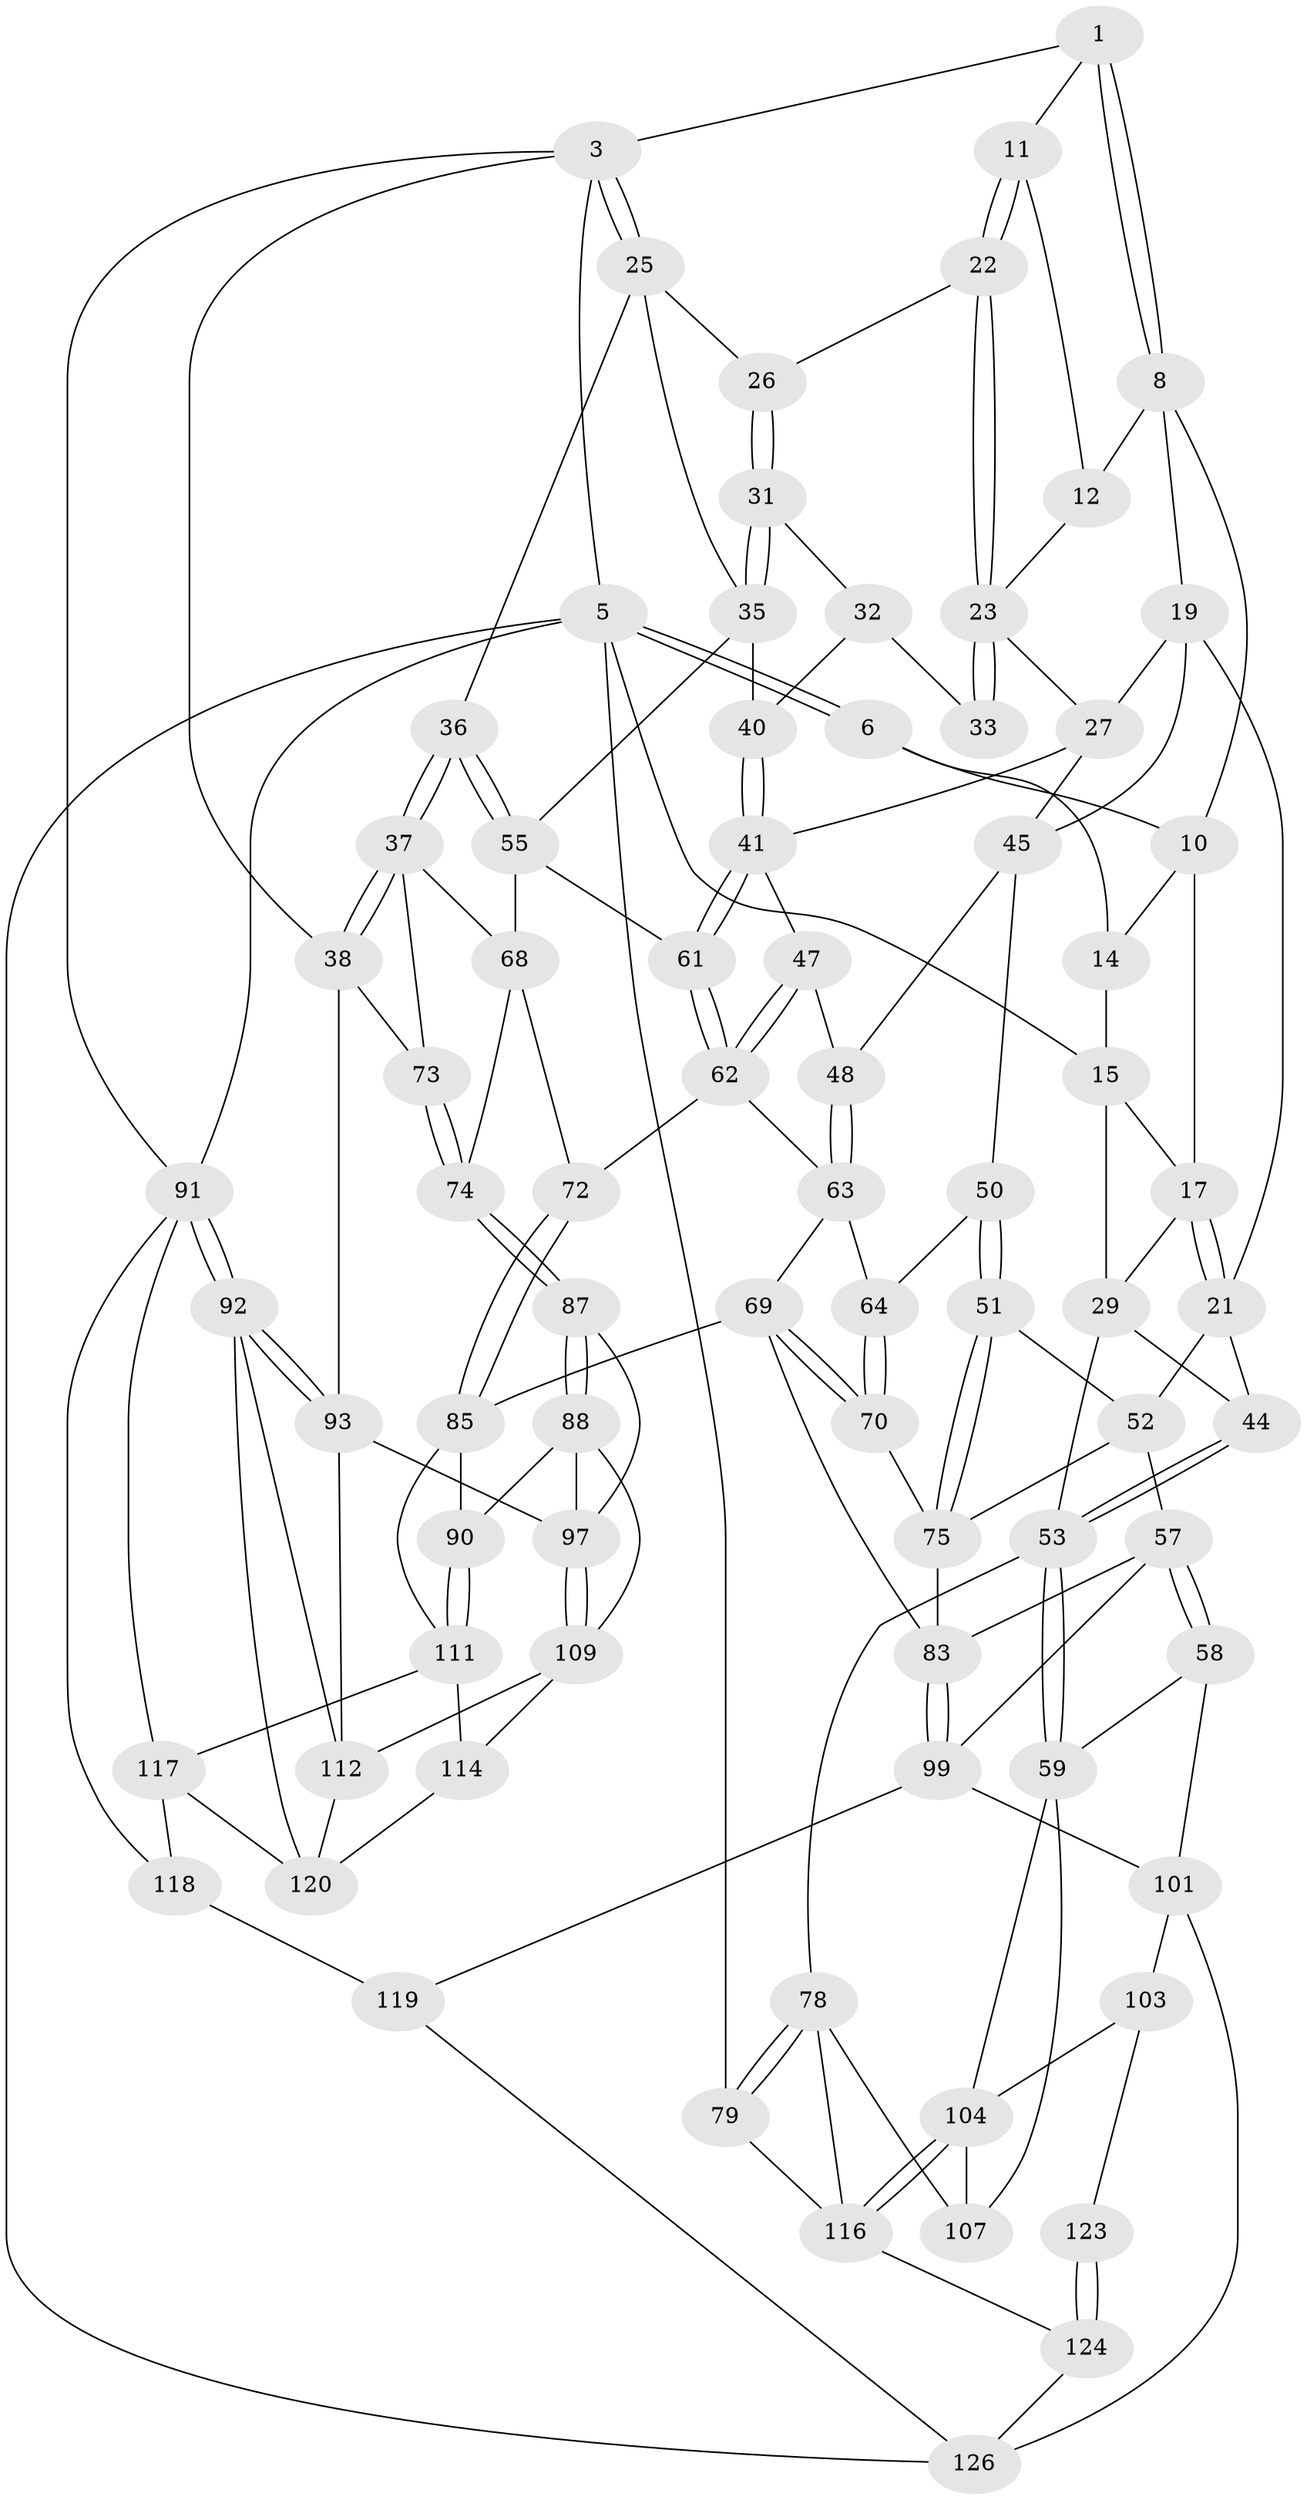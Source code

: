 // Generated by graph-tools (version 1.1) at 2025/52/02/27/25 19:52:42]
// undirected, 79 vertices, 178 edges
graph export_dot {
graph [start="1"]
  node [color=gray90,style=filled];
  1 [pos="+0.5332050020649796+0",super="+2"];
  3 [pos="+1+0",super="+4"];
  5 [pos="+0+0",super="+80"];
  6 [pos="+0+0",super="+7"];
  8 [pos="+0.4603532923330341+0.14659722844632228",super="+9"];
  10 [pos="+0.3229262155886102+0.03862839889255312",super="+13"];
  11 [pos="+0.6667913365615148+0.05648311431584485"];
  12 [pos="+0.5632027843368739+0.11761943844639695"];
  14 [pos="+0.19400556635643484+0.0490800577476121"];
  15 [pos="+0.14892429473992105+0.09122231994894445",super="+16"];
  17 [pos="+0.24474660592725442+0.19933176469696393",super="+18"];
  19 [pos="+0.4452087824892981+0.20822722945764888",super="+20"];
  21 [pos="+0.2577836747829041+0.22970952020813085",super="+43"];
  22 [pos="+0.6902866251323051+0.10972436330833137"];
  23 [pos="+0.6298692173597481+0.2340117065248796",super="+24"];
  25 [pos="+0.8341655885756621+0.175267011973996",super="+34"];
  26 [pos="+0.7493671022610249+0.1601879868793605"];
  27 [pos="+0.5603945949407352+0.25749667315617314",super="+28"];
  29 [pos="+0.03170395297725572+0.21387735026259083",super="+30"];
  31 [pos="+0.7372327079827693+0.2726420913462741"];
  32 [pos="+0.7352152864944956+0.2728457790053636",super="+39"];
  33 [pos="+0.6546099306196049+0.2694663320344015"];
  35 [pos="+0.7605157781932635+0.3076011411239159",super="+49"];
  36 [pos="+1+0.3400886620317195"];
  37 [pos="+1+0.35509146819595566",super="+67"];
  38 [pos="+1+0.38034444380609306",super="+77"];
  40 [pos="+0.64506612929261+0.3462175988067212"];
  41 [pos="+0.6331821510454174+0.3642945306666687",super="+42"];
  44 [pos="+0.1629760731184217+0.3079796201178474"];
  45 [pos="+0.4727294182962723+0.34234302134615857",super="+46"];
  47 [pos="+0.527653402306373+0.35237448835141405"];
  48 [pos="+0.5104817973160272+0.35868471078291314"];
  50 [pos="+0.36450444757341094+0.42397849652063757"];
  51 [pos="+0.3473050404926433+0.43827221581337"];
  52 [pos="+0.24494294658493607+0.45110205803477466",super="+56"];
  53 [pos="+0+0.500231928495741",super="+54"];
  55 [pos="+0.7791233260759874+0.35051792696864875",super="+60"];
  57 [pos="+0.13984162399286343+0.5514851211056488",super="+94"];
  58 [pos="+0.12273337986872536+0.5544222045925812"];
  59 [pos="+0.08520343774699858+0.5561209344297753",super="+106"];
  61 [pos="+0.6487668500206353+0.416687792232086"];
  62 [pos="+0.6264423857251362+0.509313979182206",super="+65"];
  63 [pos="+0.505764422998357+0.43451788505830985",super="+66"];
  64 [pos="+0.4343071662102255+0.43984647895379736"];
  68 [pos="+0.7893613884192435+0.4487018735118026",super="+71"];
  69 [pos="+0.5103063966481629+0.5533747584333336",super="+82"];
  70 [pos="+0.4979267988350156+0.5496995544880681"];
  72 [pos="+0.6481308489512533+0.5357759317283485"];
  73 [pos="+0.8289600316795028+0.519018422499731",super="+76"];
  74 [pos="+0.790715082681975+0.618497872592441"];
  75 [pos="+0.40560522434322693+0.540958575896628",super="+81"];
  78 [pos="+0+0.6886831403834103",super="+108"];
  79 [pos="+0+1"];
  83 [pos="+0.4185232095459541+0.7345885238957158",super="+84"];
  85 [pos="+0.6191254774492287+0.6499792113520354",super="+86"];
  87 [pos="+0.802329186594823+0.6364439673230271",super="+95"];
  88 [pos="+0.8034215442240122+0.64669470229351",super="+89"];
  90 [pos="+0.7310773666686011+0.7377023226910853"];
  91 [pos="+1+1",super="+129"];
  92 [pos="+1+1",super="+122"];
  93 [pos="+1+0.7961743424663307",super="+96"];
  97 [pos="+0.9543524504110042+0.7489700616000113",super="+98"];
  99 [pos="+0.3219233458264359+0.8389557481862248",super="+100"];
  101 [pos="+0.23625564627142984+0.8525998645038386",super="+102"];
  103 [pos="+0.17321267567398177+0.8484573406342774"];
  104 [pos="+0.16439649346504315+0.8456764975593248",super="+105"];
  107 [pos="+0.0698386723160597+0.791961053584125"];
  109 [pos="+0.8466545267057731+0.7995149808443036",super="+110"];
  111 [pos="+0.6043173078962611+0.828399446331835",super="+115"];
  112 [pos="+0.9164502091696269+0.8523865839125349",super="+113"];
  114 [pos="+0.7901909412349586+0.8808398163466179"];
  116 [pos="+0.007363835678370011+0.9157953311108565",super="+125"];
  117 [pos="+0.6041759938187352+0.8730077670366939",super="+128"];
  118 [pos="+0.6027218524537805+0.8750164195538958",super="+130"];
  119 [pos="+0.3321700192356939+0.9181123441711799",super="+132"];
  120 [pos="+0.8465280814865339+0.9291471943169948",super="+121"];
  123 [pos="+0.13828122181890906+0.9190311483310893"];
  124 [pos="+0.0236447851515848+0.9921837841411134",super="+127"];
  126 [pos="+0.151808998293837+0.9816428453278797",super="+131"];
  1 -- 8;
  1 -- 8;
  1 -- 3;
  1 -- 11;
  3 -- 25;
  3 -- 25;
  3 -- 91;
  3 -- 5;
  3 -- 38;
  5 -- 6;
  5 -- 6;
  5 -- 91;
  5 -- 79;
  5 -- 126;
  5 -- 15;
  6 -- 14;
  6 -- 10;
  8 -- 12;
  8 -- 10;
  8 -- 19;
  10 -- 17;
  10 -- 14;
  11 -- 12;
  11 -- 22;
  11 -- 22;
  12 -- 23;
  14 -- 15;
  15 -- 17;
  15 -- 29;
  17 -- 21;
  17 -- 21;
  17 -- 29;
  19 -- 27;
  19 -- 21;
  19 -- 45;
  21 -- 44;
  21 -- 52;
  22 -- 23;
  22 -- 23;
  22 -- 26;
  23 -- 33;
  23 -- 33;
  23 -- 27;
  25 -- 26;
  25 -- 35;
  25 -- 36;
  26 -- 31;
  26 -- 31;
  27 -- 45;
  27 -- 41;
  29 -- 44;
  29 -- 53;
  31 -- 32;
  31 -- 35;
  31 -- 35;
  32 -- 33 [weight=2];
  32 -- 40;
  35 -- 40;
  35 -- 55;
  36 -- 37;
  36 -- 37;
  36 -- 55;
  36 -- 55;
  37 -- 38;
  37 -- 38;
  37 -- 73;
  37 -- 68;
  38 -- 93;
  38 -- 73;
  40 -- 41;
  40 -- 41;
  41 -- 61;
  41 -- 61;
  41 -- 47;
  44 -- 53;
  44 -- 53;
  45 -- 48;
  45 -- 50;
  47 -- 48;
  47 -- 62;
  47 -- 62;
  48 -- 63;
  48 -- 63;
  50 -- 51;
  50 -- 51;
  50 -- 64;
  51 -- 52;
  51 -- 75;
  51 -- 75;
  52 -- 57;
  52 -- 75;
  53 -- 59;
  53 -- 59;
  53 -- 78;
  55 -- 68;
  55 -- 61;
  57 -- 58;
  57 -- 58;
  57 -- 99;
  57 -- 83;
  58 -- 59;
  58 -- 101;
  59 -- 104;
  59 -- 107;
  61 -- 62;
  61 -- 62;
  62 -- 72;
  62 -- 63;
  63 -- 64;
  63 -- 69;
  64 -- 70;
  64 -- 70;
  68 -- 72;
  68 -- 74;
  69 -- 70;
  69 -- 70;
  69 -- 83;
  69 -- 85;
  70 -- 75;
  72 -- 85;
  72 -- 85;
  73 -- 74;
  73 -- 74;
  74 -- 87;
  74 -- 87;
  75 -- 83;
  78 -- 79;
  78 -- 79;
  78 -- 107;
  78 -- 116;
  79 -- 116;
  83 -- 99;
  83 -- 99;
  85 -- 90;
  85 -- 111;
  87 -- 88;
  87 -- 88;
  87 -- 97;
  88 -- 97;
  88 -- 90;
  88 -- 109;
  90 -- 111;
  90 -- 111;
  91 -- 92;
  91 -- 92;
  91 -- 117;
  91 -- 118;
  92 -- 93;
  92 -- 93;
  92 -- 112;
  92 -- 120;
  93 -- 112;
  93 -- 97;
  97 -- 109;
  97 -- 109;
  99 -- 101;
  99 -- 119;
  101 -- 126;
  101 -- 103;
  103 -- 104;
  103 -- 123;
  104 -- 116;
  104 -- 116;
  104 -- 107;
  109 -- 114;
  109 -- 112;
  111 -- 114;
  111 -- 117;
  112 -- 120;
  114 -- 120;
  116 -- 124;
  117 -- 118;
  117 -- 120;
  118 -- 119 [weight=2];
  119 -- 126;
  123 -- 124 [weight=2];
  123 -- 124;
  124 -- 126;
}
